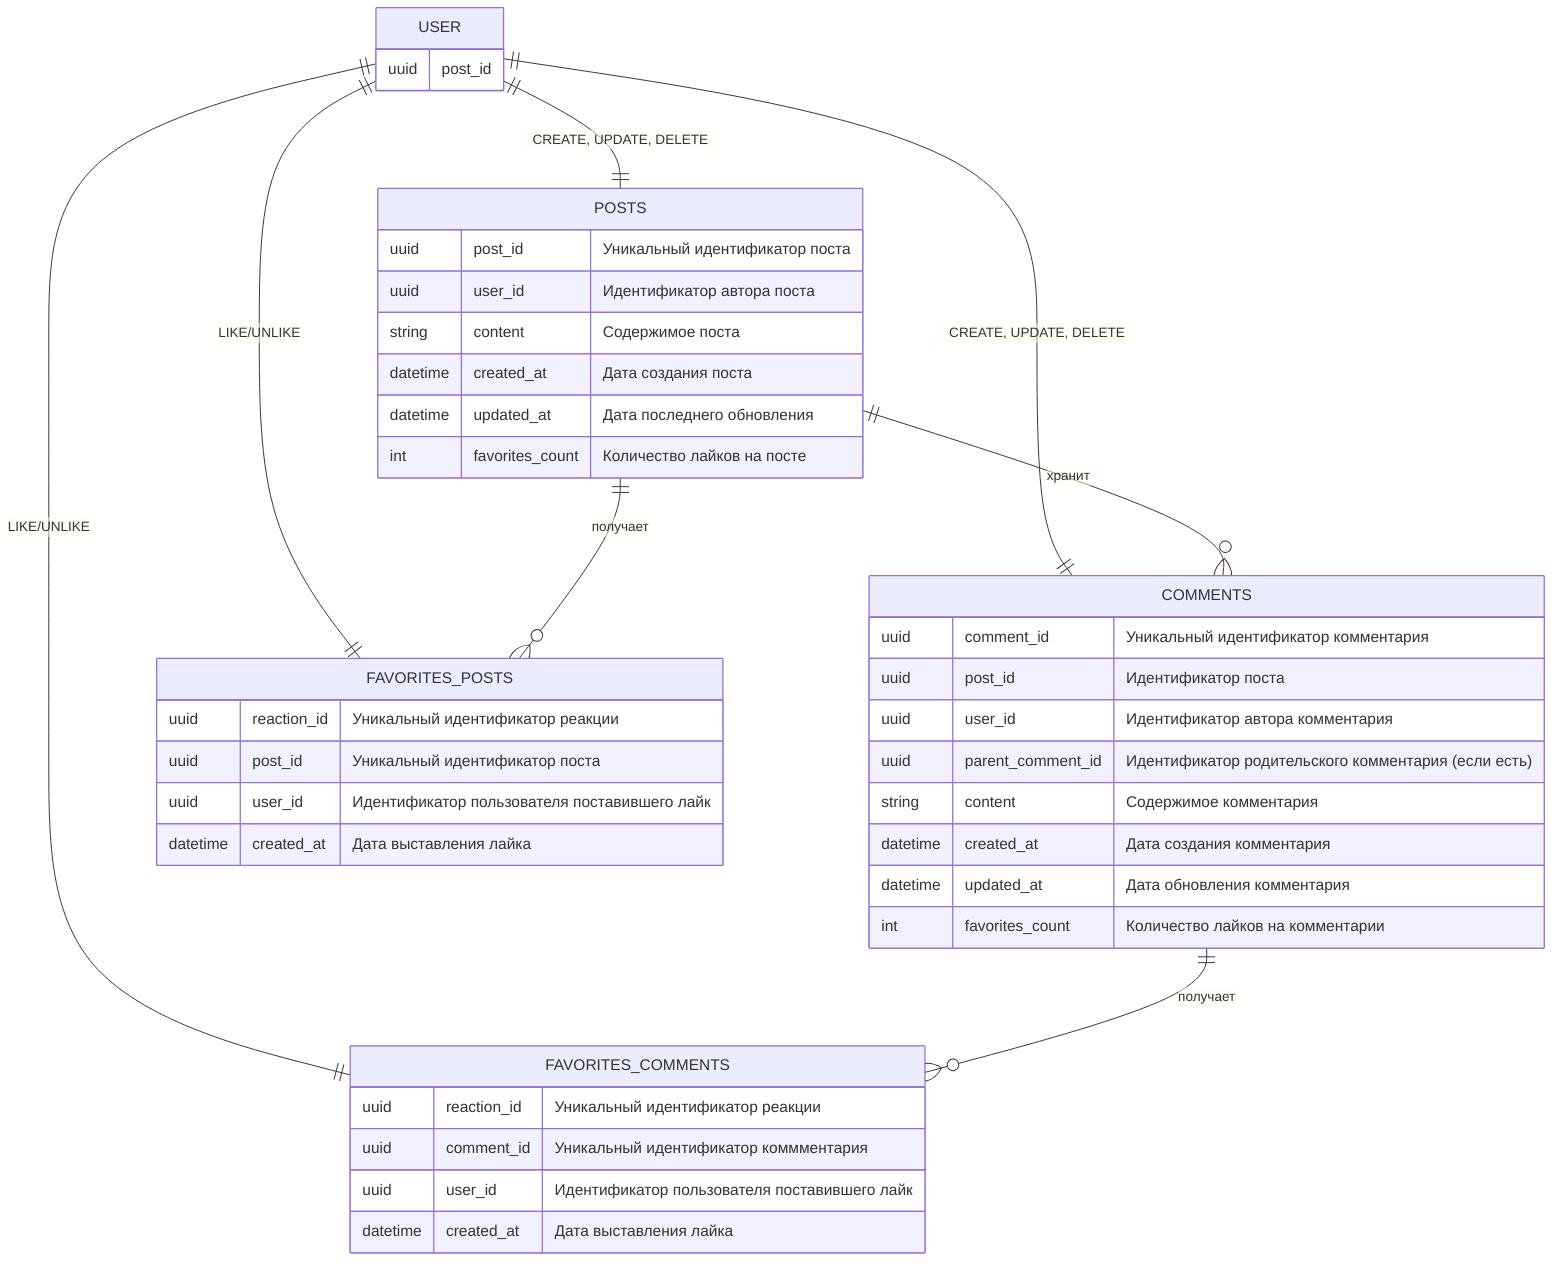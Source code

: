 erDiagram
    USER {
        uuid post_id
    }
    POSTS {
        uuid post_id "Уникальный идентификатор поста"
        uuid user_id "Идентификатор автора поста"
        string content "Содержимое поста"
        datetime created_at "Дата создания поста"
        datetime updated_at "Дата последнего обновления"
        int favorites_count "Количество лайков на посте"
    }
    COMMENTS {
        uuid comment_id "Уникальный идентификатор комментария"
        uuid post_id "Идентификатор поста"
        uuid user_id "Идентификатор автора комментария"
        uuid parent_comment_id "Идентификатор родительского комментария (если есть)"
        string content "Содержимое комментария"
        datetime created_at "Дата создания комментария"
        datetime updated_at "Дата обновления комментария"
        int favorites_count "Количество лайков на комментарии"
    }
    FAVORITES_POSTS {
        uuid reaction_id "Уникальный идентификатор реакции"
        uuid post_id "Уникальный идентификатор поста"
        uuid user_id "Идентификатор пользователя поставившего лайк"
        datetime created_at "Дата выставления лайка"
    }
    FAVORITES_COMMENTS {
        uuid reaction_id "Уникальный идентификатор реакции"
        uuid comment_id "Уникальный идентификатор коммментария"
        uuid user_id "Идентификатор пользователя поставившего лайк"
        datetime created_at "Дата выставления лайка"
    }

    USER ||--|| POSTS : "CREATE, UPDATE, DELETE"
    USER ||--|| COMMENTS : "CREATE, UPDATE, DELETE"
    USER ||--|| FAVORITES_POSTS : "LIKE/UNLIKE"
    USER ||--|| FAVORITES_COMMENTS : "LIKE/UNLIKE"
    POSTS ||--o{ COMMENTS : "хранит"
    POSTS ||--o{ FAVORITES_POSTS : "получает"
    COMMENTS ||--o{ FAVORITES_COMMENTS : "получает"